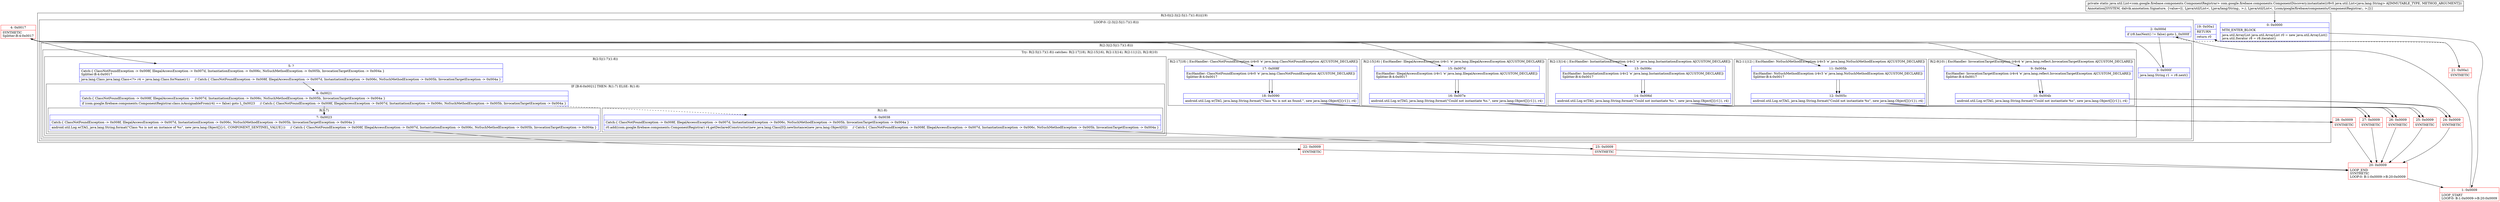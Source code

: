 digraph "CFG forcom.google.firebase.components.ComponentDiscovery.instantiate(Ljava\/util\/List;)Ljava\/util\/List;" {
subgraph cluster_Region_1487494121 {
label = "R(3:0|(2:3|(2:5|(1:7)(1:8)))|19)";
node [shape=record,color=blue];
Node_0 [shape=record,label="{0\:\ 0x0000|MTH_ENTER_BLOCK\l|java.util.ArrayList java.util.ArrayList r0 = new java.util.ArrayList()\ljava.util.Iterator r8 = r8.iterator()\l}"];
subgraph cluster_LoopRegion_842668877 {
label = "LOOP:0: (2:3|(2:5|(1:7)(1:8)))";
node [shape=record,color=blue];
Node_2 [shape=record,label="{2\:\ 0x000d|if (r8.hasNext() != false) goto L_0x000f\l}"];
subgraph cluster_Region_2076850056 {
label = "R(2:3|(2:5|(1:7)(1:8)))";
node [shape=record,color=blue];
Node_3 [shape=record,label="{3\:\ 0x000f|java.lang.String r1 = r8.next()\l}"];
subgraph cluster_TryCatchRegion_1678201025 {
label = "Try: R(2:5|(1:7)(1:8)) catches: R(2:17|18), R(2:15|16), R(2:13|14), R(2:11|12), R(2:9|10)";
node [shape=record,color=blue];
subgraph cluster_Region_619873942 {
label = "R(2:5|(1:7)(1:8))";
node [shape=record,color=blue];
Node_5 [shape=record,label="{5\:\ ?|Catch:\{ ClassNotFoundException \-\> 0x008f, IllegalAccessException \-\> 0x007d, InstantiationException \-\> 0x006c, NoSuchMethodException \-\> 0x005b, InvocationTargetException \-\> 0x004a \}\lSplitter:B:4:0x0017\l|java.lang.Class java.lang.Class\<?\> r4 = java.lang.Class.forName(r1)     \/\/ Catch:\{ ClassNotFoundException \-\> 0x008f, IllegalAccessException \-\> 0x007d, InstantiationException \-\> 0x006c, NoSuchMethodException \-\> 0x005b, InvocationTargetException \-\> 0x004a \}\l}"];
subgraph cluster_IfRegion_1334642738 {
label = "IF [B:6:0x0021] THEN: R(1:7) ELSE: R(1:8)";
node [shape=record,color=blue];
Node_6 [shape=record,label="{6\:\ 0x0021|Catch:\{ ClassNotFoundException \-\> 0x008f, IllegalAccessException \-\> 0x007d, InstantiationException \-\> 0x006c, NoSuchMethodException \-\> 0x005b, InvocationTargetException \-\> 0x004a \}\l|if (com.google.firebase.components.ComponentRegistrar.class.isAssignableFrom(r4) == false) goto L_0x0023     \/\/ Catch:\{ ClassNotFoundException \-\> 0x008f, IllegalAccessException \-\> 0x007d, InstantiationException \-\> 0x006c, NoSuchMethodException \-\> 0x005b, InvocationTargetException \-\> 0x004a \}\l}"];
subgraph cluster_Region_660832268 {
label = "R(1:7)";
node [shape=record,color=blue];
Node_7 [shape=record,label="{7\:\ 0x0023|Catch:\{ ClassNotFoundException \-\> 0x008f, IllegalAccessException \-\> 0x007d, InstantiationException \-\> 0x006c, NoSuchMethodException \-\> 0x005b, InvocationTargetException \-\> 0x004a \}\l|android.util.Log.w(TAG, java.lang.String.format(\"Class %s is not an instance of %s\", new java.lang.Object[]\{r1, COMPONENT_SENTINEL_VALUE\}))     \/\/ Catch:\{ ClassNotFoundException \-\> 0x008f, IllegalAccessException \-\> 0x007d, InstantiationException \-\> 0x006c, NoSuchMethodException \-\> 0x005b, InvocationTargetException \-\> 0x004a \}\l}"];
}
subgraph cluster_Region_1287339961 {
label = "R(1:8)";
node [shape=record,color=blue];
Node_8 [shape=record,label="{8\:\ 0x0038|Catch:\{ ClassNotFoundException \-\> 0x008f, IllegalAccessException \-\> 0x007d, InstantiationException \-\> 0x006c, NoSuchMethodException \-\> 0x005b, InvocationTargetException \-\> 0x004a \}\l|r0.add((com.google.firebase.components.ComponentRegistrar) r4.getDeclaredConstructor(new java.lang.Class[0]).newInstance(new java.lang.Object[0]))     \/\/ Catch:\{ ClassNotFoundException \-\> 0x008f, IllegalAccessException \-\> 0x007d, InstantiationException \-\> 0x006c, NoSuchMethodException \-\> 0x005b, InvocationTargetException \-\> 0x004a \}\l}"];
}
}
}
subgraph cluster_Region_1163991006 {
label = "R(2:17|18) | ExcHandler: ClassNotFoundException (r4v0 'e' java.lang.ClassNotFoundException A[CUSTOM_DECLARE])\l";
node [shape=record,color=blue];
Node_17 [shape=record,label="{17\:\ 0x008f|ExcHandler: ClassNotFoundException (r4v0 'e' java.lang.ClassNotFoundException A[CUSTOM_DECLARE])\lSplitter:B:4:0x0017\l}"];
Node_18 [shape=record,label="{18\:\ 0x0090|android.util.Log.w(TAG, java.lang.String.format(\"Class %s is not an found.\", new java.lang.Object[]\{r1\}), r4)\l}"];
}
subgraph cluster_Region_1874661005 {
label = "R(2:15|16) | ExcHandler: IllegalAccessException (r4v1 'e' java.lang.IllegalAccessException A[CUSTOM_DECLARE])\l";
node [shape=record,color=blue];
Node_15 [shape=record,label="{15\:\ 0x007d|ExcHandler: IllegalAccessException (r4v1 'e' java.lang.IllegalAccessException A[CUSTOM_DECLARE])\lSplitter:B:4:0x0017\l}"];
Node_16 [shape=record,label="{16\:\ 0x007e|android.util.Log.w(TAG, java.lang.String.format(\"Could not instantiate %s.\", new java.lang.Object[]\{r1\}), r4)\l}"];
}
subgraph cluster_Region_836950755 {
label = "R(2:13|14) | ExcHandler: InstantiationException (r4v2 'e' java.lang.InstantiationException A[CUSTOM_DECLARE])\l";
node [shape=record,color=blue];
Node_13 [shape=record,label="{13\:\ 0x006c|ExcHandler: InstantiationException (r4v2 'e' java.lang.InstantiationException A[CUSTOM_DECLARE])\lSplitter:B:4:0x0017\l}"];
Node_14 [shape=record,label="{14\:\ 0x006d|android.util.Log.w(TAG, java.lang.String.format(\"Could not instantiate %s.\", new java.lang.Object[]\{r1\}), r4)\l}"];
}
subgraph cluster_Region_179982131 {
label = "R(2:11|12) | ExcHandler: NoSuchMethodException (r4v3 'e' java.lang.NoSuchMethodException A[CUSTOM_DECLARE])\l";
node [shape=record,color=blue];
Node_11 [shape=record,label="{11\:\ 0x005b|ExcHandler: NoSuchMethodException (r4v3 'e' java.lang.NoSuchMethodException A[CUSTOM_DECLARE])\lSplitter:B:4:0x0017\l}"];
Node_12 [shape=record,label="{12\:\ 0x005c|android.util.Log.w(TAG, java.lang.String.format(\"Could not instantiate %s\", new java.lang.Object[]\{r1\}), r4)\l}"];
}
subgraph cluster_Region_1202218589 {
label = "R(2:9|10) | ExcHandler: InvocationTargetException (r4v4 'e' java.lang.reflect.InvocationTargetException A[CUSTOM_DECLARE])\l";
node [shape=record,color=blue];
Node_9 [shape=record,label="{9\:\ 0x004a|ExcHandler: InvocationTargetException (r4v4 'e' java.lang.reflect.InvocationTargetException A[CUSTOM_DECLARE])\lSplitter:B:4:0x0017\l}"];
Node_10 [shape=record,label="{10\:\ 0x004b|android.util.Log.w(TAG, java.lang.String.format(\"Could not instantiate %s\", new java.lang.Object[]\{r1\}), r4)\l}"];
}
}
}
}
Node_19 [shape=record,label="{19\:\ 0x00a1|RETURN\l|return r0\l}"];
}
subgraph cluster_Region_1163991006 {
label = "R(2:17|18) | ExcHandler: ClassNotFoundException (r4v0 'e' java.lang.ClassNotFoundException A[CUSTOM_DECLARE])\l";
node [shape=record,color=blue];
Node_17 [shape=record,label="{17\:\ 0x008f|ExcHandler: ClassNotFoundException (r4v0 'e' java.lang.ClassNotFoundException A[CUSTOM_DECLARE])\lSplitter:B:4:0x0017\l}"];
Node_18 [shape=record,label="{18\:\ 0x0090|android.util.Log.w(TAG, java.lang.String.format(\"Class %s is not an found.\", new java.lang.Object[]\{r1\}), r4)\l}"];
}
subgraph cluster_Region_1874661005 {
label = "R(2:15|16) | ExcHandler: IllegalAccessException (r4v1 'e' java.lang.IllegalAccessException A[CUSTOM_DECLARE])\l";
node [shape=record,color=blue];
Node_15 [shape=record,label="{15\:\ 0x007d|ExcHandler: IllegalAccessException (r4v1 'e' java.lang.IllegalAccessException A[CUSTOM_DECLARE])\lSplitter:B:4:0x0017\l}"];
Node_16 [shape=record,label="{16\:\ 0x007e|android.util.Log.w(TAG, java.lang.String.format(\"Could not instantiate %s.\", new java.lang.Object[]\{r1\}), r4)\l}"];
}
subgraph cluster_Region_836950755 {
label = "R(2:13|14) | ExcHandler: InstantiationException (r4v2 'e' java.lang.InstantiationException A[CUSTOM_DECLARE])\l";
node [shape=record,color=blue];
Node_13 [shape=record,label="{13\:\ 0x006c|ExcHandler: InstantiationException (r4v2 'e' java.lang.InstantiationException A[CUSTOM_DECLARE])\lSplitter:B:4:0x0017\l}"];
Node_14 [shape=record,label="{14\:\ 0x006d|android.util.Log.w(TAG, java.lang.String.format(\"Could not instantiate %s.\", new java.lang.Object[]\{r1\}), r4)\l}"];
}
subgraph cluster_Region_179982131 {
label = "R(2:11|12) | ExcHandler: NoSuchMethodException (r4v3 'e' java.lang.NoSuchMethodException A[CUSTOM_DECLARE])\l";
node [shape=record,color=blue];
Node_11 [shape=record,label="{11\:\ 0x005b|ExcHandler: NoSuchMethodException (r4v3 'e' java.lang.NoSuchMethodException A[CUSTOM_DECLARE])\lSplitter:B:4:0x0017\l}"];
Node_12 [shape=record,label="{12\:\ 0x005c|android.util.Log.w(TAG, java.lang.String.format(\"Could not instantiate %s\", new java.lang.Object[]\{r1\}), r4)\l}"];
}
subgraph cluster_Region_1202218589 {
label = "R(2:9|10) | ExcHandler: InvocationTargetException (r4v4 'e' java.lang.reflect.InvocationTargetException A[CUSTOM_DECLARE])\l";
node [shape=record,color=blue];
Node_9 [shape=record,label="{9\:\ 0x004a|ExcHandler: InvocationTargetException (r4v4 'e' java.lang.reflect.InvocationTargetException A[CUSTOM_DECLARE])\lSplitter:B:4:0x0017\l}"];
Node_10 [shape=record,label="{10\:\ 0x004b|android.util.Log.w(TAG, java.lang.String.format(\"Could not instantiate %s\", new java.lang.Object[]\{r1\}), r4)\l}"];
}
Node_1 [shape=record,color=red,label="{1\:\ 0x0009|LOOP_START\lLOOP:0: B:1:0x0009\-\>B:20:0x0009\l}"];
Node_4 [shape=record,color=red,label="{4\:\ 0x0017|SYNTHETIC\lSplitter:B:4:0x0017\l}"];
Node_20 [shape=record,color=red,label="{20\:\ 0x0009|LOOP_END\lSYNTHETIC\lLOOP:0: B:1:0x0009\-\>B:20:0x0009\l}"];
Node_21 [shape=record,color=red,label="{21\:\ 0x00a1|SYNTHETIC\l}"];
Node_22 [shape=record,color=red,label="{22\:\ 0x0009|SYNTHETIC\l}"];
Node_23 [shape=record,color=red,label="{23\:\ 0x0009|SYNTHETIC\l}"];
Node_24 [shape=record,color=red,label="{24\:\ 0x0009|SYNTHETIC\l}"];
Node_25 [shape=record,color=red,label="{25\:\ 0x0009|SYNTHETIC\l}"];
Node_26 [shape=record,color=red,label="{26\:\ 0x0009|SYNTHETIC\l}"];
Node_27 [shape=record,color=red,label="{27\:\ 0x0009|SYNTHETIC\l}"];
Node_28 [shape=record,color=red,label="{28\:\ 0x0009|SYNTHETIC\l}"];
MethodNode[shape=record,label="{private static java.util.List\<com.google.firebase.components.ComponentRegistrar\> com.google.firebase.components.ComponentDiscovery.instantiate((r8v0 java.util.List\<java.lang.String\> A[IMMUTABLE_TYPE, METHOD_ARGUMENT]))  | Annotation[SYSTEM, dalvik.annotation.Signature, \{value=[(, Ljava\/util\/List\<, Ljava\/lang\/String;, \>;), Ljava\/util\/List\<, Lcom\/google\/firebase\/components\/ComponentRegistrar;, \>;]\}]\l}"];
MethodNode -> Node_0;
Node_0 -> Node_1;
Node_2 -> Node_3;
Node_2 -> Node_21[style=dashed];
Node_3 -> Node_4;
Node_5 -> Node_6;
Node_6 -> Node_7;
Node_6 -> Node_8[style=dashed];
Node_7 -> Node_22;
Node_8 -> Node_23;
Node_17 -> Node_18;
Node_18 -> Node_28;
Node_15 -> Node_16;
Node_16 -> Node_27;
Node_13 -> Node_14;
Node_14 -> Node_26;
Node_11 -> Node_12;
Node_12 -> Node_25;
Node_9 -> Node_10;
Node_10 -> Node_24;
Node_17 -> Node_18;
Node_18 -> Node_28;
Node_15 -> Node_16;
Node_16 -> Node_27;
Node_13 -> Node_14;
Node_14 -> Node_26;
Node_11 -> Node_12;
Node_12 -> Node_25;
Node_9 -> Node_10;
Node_10 -> Node_24;
Node_1 -> Node_2;
Node_4 -> Node_5;
Node_4 -> Node_17;
Node_4 -> Node_15;
Node_4 -> Node_13;
Node_4 -> Node_11;
Node_4 -> Node_9;
Node_20 -> Node_1;
Node_21 -> Node_19;
Node_22 -> Node_20;
Node_23 -> Node_20;
Node_24 -> Node_20;
Node_25 -> Node_20;
Node_26 -> Node_20;
Node_27 -> Node_20;
Node_28 -> Node_20;
}

